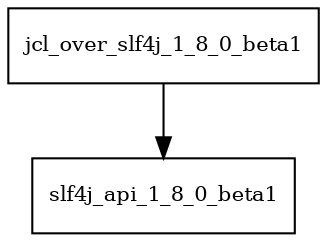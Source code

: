 digraph jcl_over_slf4j_1_8_0_beta1_dependencies {
  node [shape = box, fontsize=10.0];
  jcl_over_slf4j_1_8_0_beta1 -> slf4j_api_1_8_0_beta1;
}
